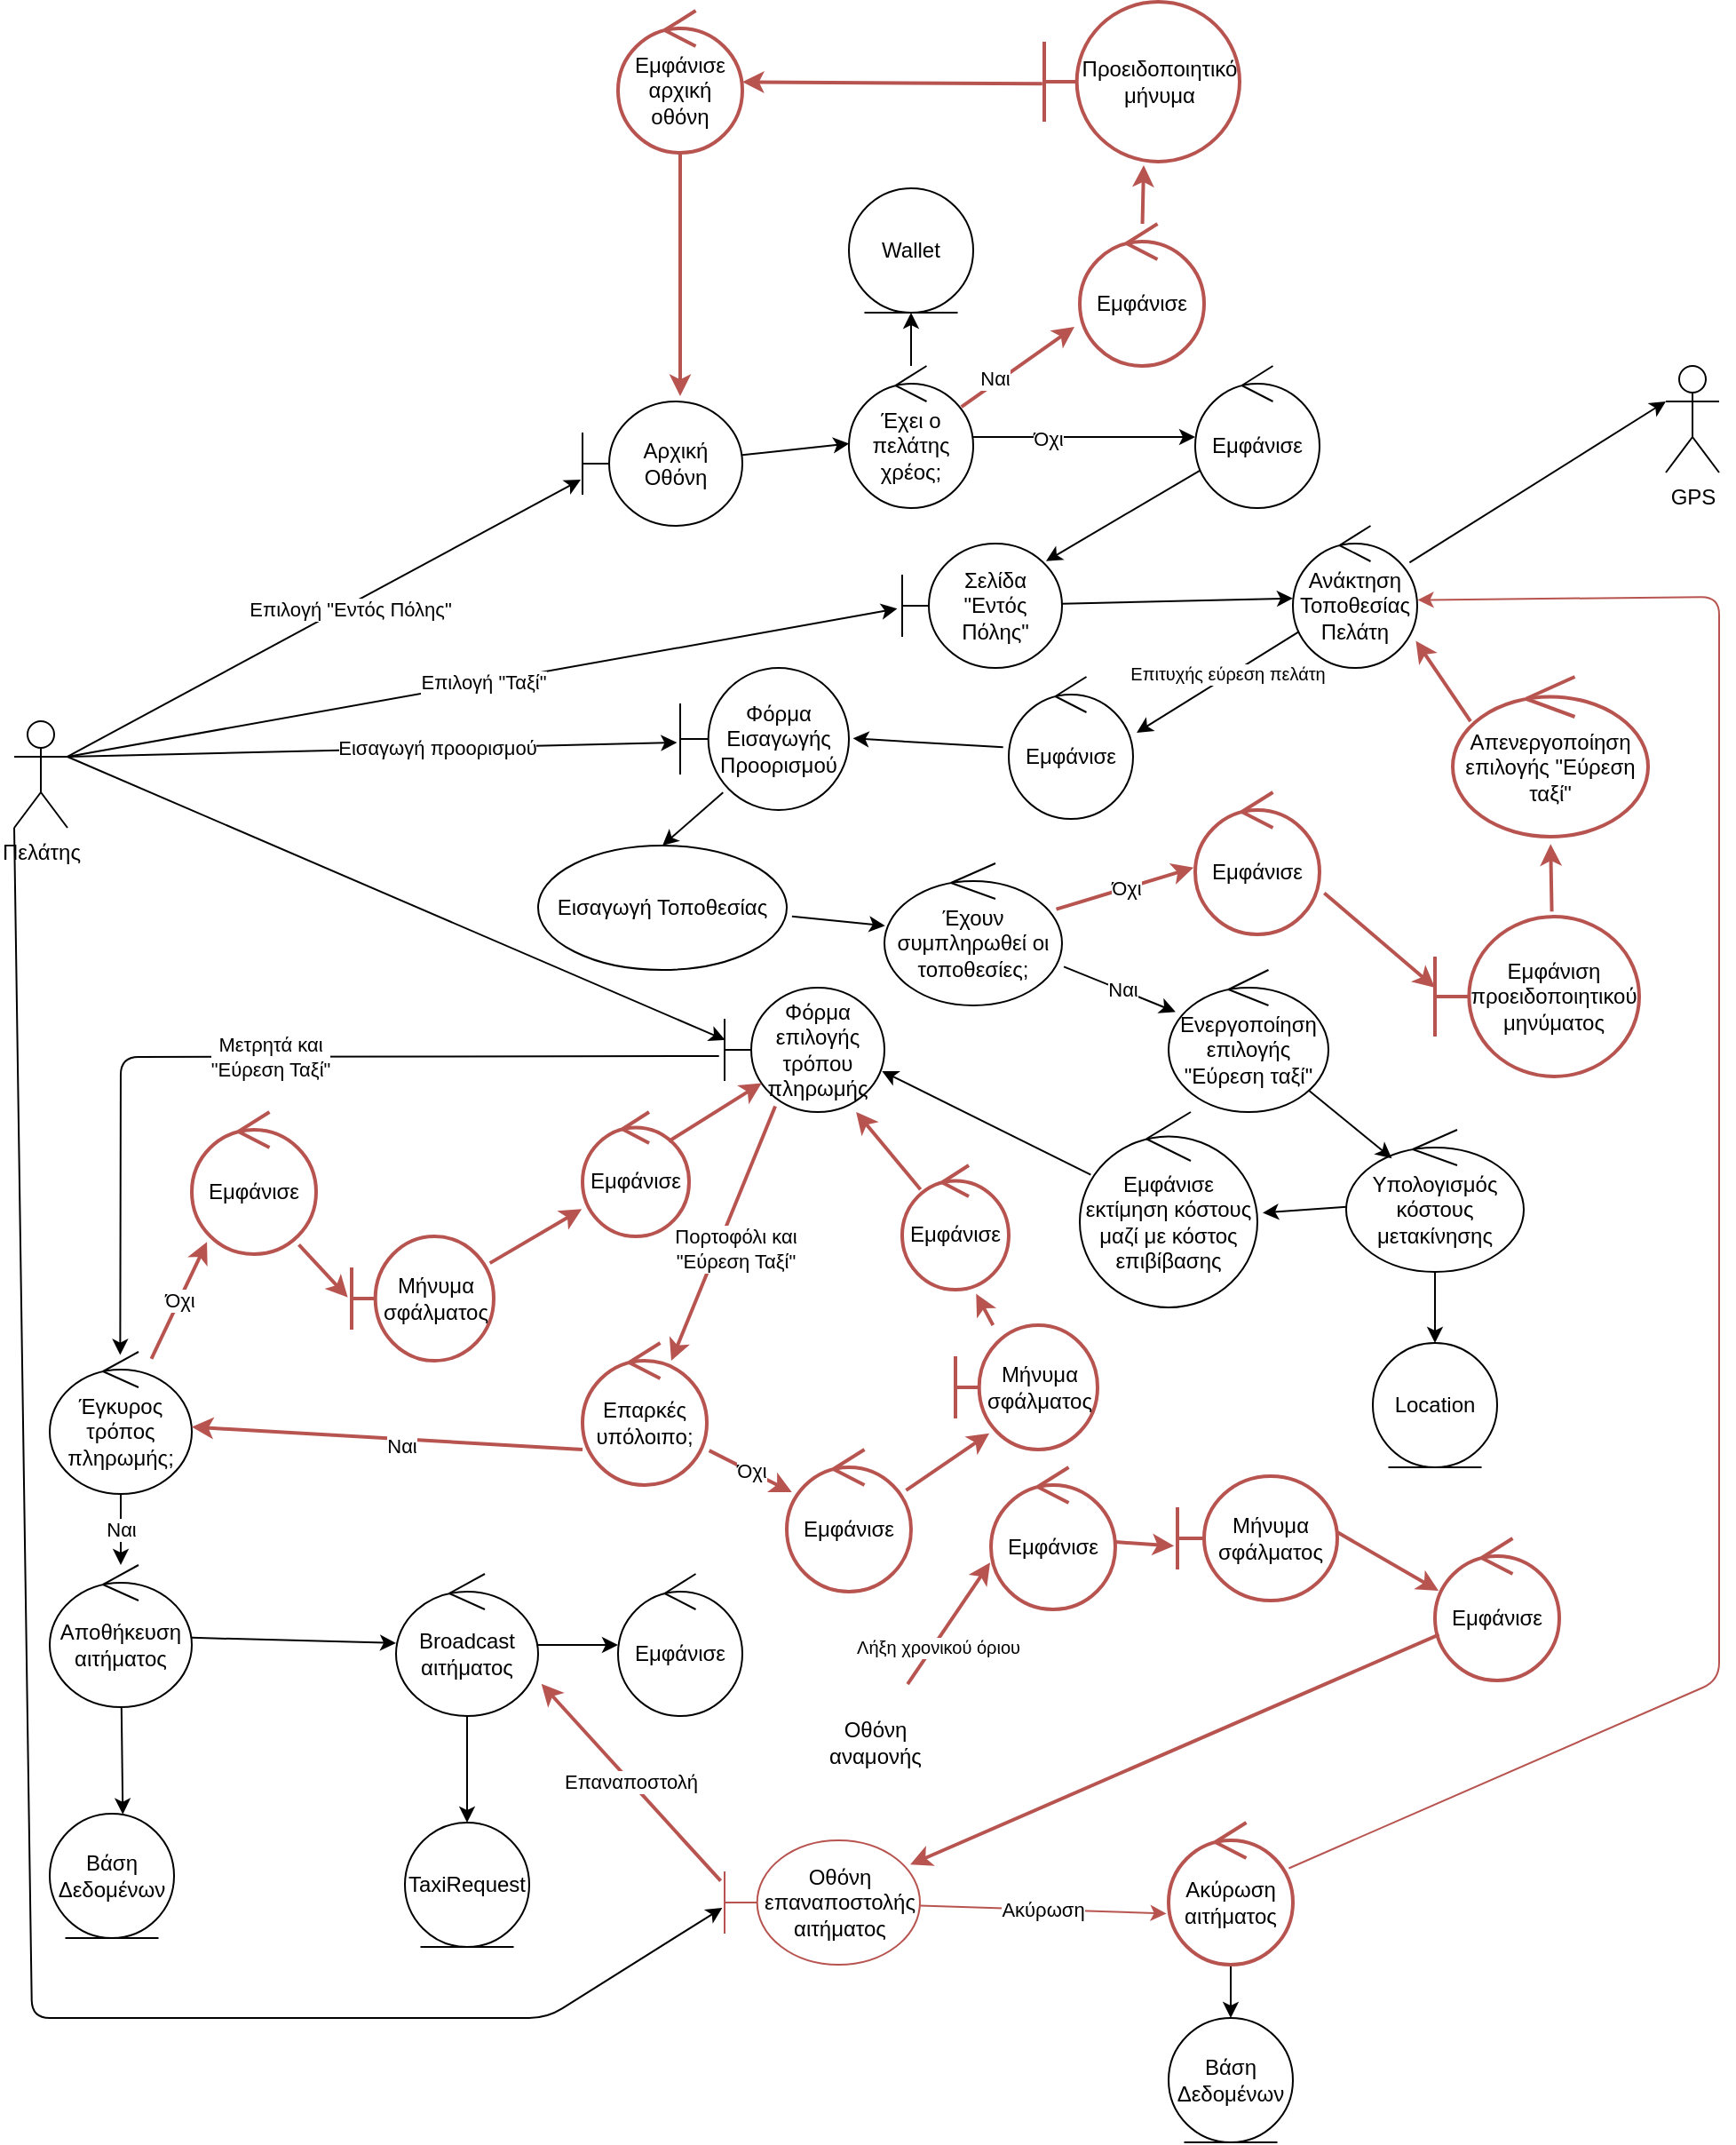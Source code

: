 <mxfile>
    <diagram id="-z3Yh579_QSOd7VFaLvF" name="Page-1">
        <mxGraphModel dx="818" dy="786" grid="1" gridSize="10" guides="1" tooltips="1" connect="1" arrows="1" fold="1" page="1" pageScale="1" pageWidth="850" pageHeight="1100" math="0" shadow="0">
            <root>
                <mxCell id="0"/>
                <mxCell id="1" parent="0"/>
                <mxCell id="4" style="edgeStyle=none;html=1;exitX=1;exitY=0.333;exitDx=0;exitDy=0;exitPerimeter=0;entryX=-0.011;entryY=0.629;entryDx=0;entryDy=0;entryPerimeter=0;" parent="1" source="2" target="3" edge="1">
                    <mxGeometry relative="1" as="geometry"/>
                </mxCell>
                <mxCell id="5" value="Επιλογή &quot;Εντός Πόλης&quot;" style="edgeLabel;html=1;align=center;verticalAlign=middle;resizable=0;points=[];" parent="4" vertex="1" connectable="0">
                    <mxGeometry x="0.09" y="-2" relative="1" as="geometry">
                        <mxPoint as="offset"/>
                    </mxGeometry>
                </mxCell>
                <mxCell id="12" value="Επιλογή &quot;Ταξί&quot;" style="edgeStyle=none;html=1;exitX=1;exitY=0.333;exitDx=0;exitDy=0;exitPerimeter=0;entryX=-0.031;entryY=0.524;entryDx=0;entryDy=0;entryPerimeter=0;" parent="1" source="2" target="10" edge="1">
                    <mxGeometry relative="1" as="geometry"/>
                </mxCell>
                <mxCell id="26" style="edgeStyle=none;html=1;exitX=1;exitY=0.333;exitDx=0;exitDy=0;exitPerimeter=0;entryX=-0.019;entryY=0.525;entryDx=0;entryDy=0;entryPerimeter=0;" parent="1" source="2" target="24" edge="1">
                    <mxGeometry relative="1" as="geometry"/>
                </mxCell>
                <mxCell id="27" value="Εισαγωγή προορισμού" style="edgeLabel;html=1;align=center;verticalAlign=middle;resizable=0;points=[];" parent="26" vertex="1" connectable="0">
                    <mxGeometry x="0.213" relative="1" as="geometry">
                        <mxPoint as="offset"/>
                    </mxGeometry>
                </mxCell>
                <mxCell id="49" value="" style="edgeStyle=none;html=1;exitX=1;exitY=0.333;exitDx=0;exitDy=0;exitPerimeter=0;entryX=0.004;entryY=0.421;entryDx=0;entryDy=0;entryPerimeter=0;" parent="1" source="2" target="42" edge="1">
                    <mxGeometry relative="1" as="geometry"/>
                </mxCell>
                <mxCell id="113" style="edgeStyle=none;html=1;exitX=0;exitY=1;exitDx=0;exitDy=0;exitPerimeter=0;entryX=-0.012;entryY=0.543;entryDx=0;entryDy=0;entryPerimeter=0;strokeWidth=1;" parent="1" source="2" target="111" edge="1">
                    <mxGeometry relative="1" as="geometry">
                        <Array as="points">
                            <mxPoint x="60" y="1190"/>
                            <mxPoint x="210" y="1190"/>
                            <mxPoint x="350" y="1190"/>
                        </Array>
                    </mxGeometry>
                </mxCell>
                <mxCell id="2" value="Πελάτης" style="shape=umlActor;verticalLabelPosition=bottom;verticalAlign=top;html=1;" parent="1" vertex="1">
                    <mxGeometry x="50" y="460" width="30" height="60" as="geometry"/>
                </mxCell>
                <mxCell id="7" value="" style="edgeStyle=none;html=1;" parent="1" source="3" target="6" edge="1">
                    <mxGeometry relative="1" as="geometry"/>
                </mxCell>
                <mxCell id="3" value="Αρχική Οθόνη" style="shape=umlBoundary;whiteSpace=wrap;html=1;" parent="1" vertex="1">
                    <mxGeometry x="370" y="280" width="90" height="70" as="geometry"/>
                </mxCell>
                <mxCell id="9" value="" style="edgeStyle=none;html=1;" parent="1" source="6" target="8" edge="1">
                    <mxGeometry relative="1" as="geometry"/>
                </mxCell>
                <mxCell id="69" value="Όχι" style="edgeLabel;html=1;align=center;verticalAlign=middle;resizable=0;points=[];" parent="9" vertex="1" connectable="0">
                    <mxGeometry x="-0.329" y="-1" relative="1" as="geometry">
                        <mxPoint as="offset"/>
                    </mxGeometry>
                </mxCell>
                <mxCell id="16" style="edgeStyle=none;html=1;entryX=0.5;entryY=1;entryDx=0;entryDy=0;" parent="1" source="6" target="15" edge="1">
                    <mxGeometry relative="1" as="geometry"/>
                </mxCell>
                <mxCell id="71" style="edgeStyle=none;html=1;fillColor=#f8cecc;strokeColor=#b85450;strokeWidth=2;entryX=-0.043;entryY=0.725;entryDx=0;entryDy=0;entryPerimeter=0;exitX=0.905;exitY=0.288;exitDx=0;exitDy=0;exitPerimeter=0;" parent="1" source="6" target="134" edge="1">
                    <mxGeometry relative="1" as="geometry">
                        <mxPoint x="677" y="249" as="targetPoint"/>
                    </mxGeometry>
                </mxCell>
                <mxCell id="76" value="Ναι" style="edgeLabel;html=1;align=center;verticalAlign=middle;resizable=0;points=[];" parent="71" vertex="1" connectable="0">
                    <mxGeometry x="-0.605" y="-2" relative="1" as="geometry">
                        <mxPoint x="5" y="-9" as="offset"/>
                    </mxGeometry>
                </mxCell>
                <mxCell id="6" value="Έχει ο πελάτης χρέος;" style="ellipse;shape=umlControl;whiteSpace=wrap;html=1;" parent="1" vertex="1">
                    <mxGeometry x="520" y="260" width="70" height="80" as="geometry"/>
                </mxCell>
                <mxCell id="11" style="edgeStyle=none;html=1;entryX=0.9;entryY=0.141;entryDx=0;entryDy=0;entryPerimeter=0;" parent="1" source="8" target="10" edge="1">
                    <mxGeometry relative="1" as="geometry"/>
                </mxCell>
                <mxCell id="8" value="Εμφάνισε" style="ellipse;shape=umlControl;whiteSpace=wrap;html=1;" parent="1" vertex="1">
                    <mxGeometry x="715" y="260" width="70" height="80" as="geometry"/>
                </mxCell>
                <mxCell id="18" value="" style="edgeStyle=none;html=1;" parent="1" source="10" target="17" edge="1">
                    <mxGeometry relative="1" as="geometry"/>
                </mxCell>
                <mxCell id="10" value="Σελίδα &quot;Εντός Πόλης&quot;" style="shape=umlBoundary;whiteSpace=wrap;html=1;" parent="1" vertex="1">
                    <mxGeometry x="550" y="360" width="90" height="70" as="geometry"/>
                </mxCell>
                <mxCell id="15" value="Wallet" style="ellipse;shape=umlEntity;whiteSpace=wrap;html=1;" parent="1" vertex="1">
                    <mxGeometry x="520" y="160" width="70" height="70" as="geometry"/>
                </mxCell>
                <mxCell id="21" style="edgeStyle=none;html=1;entryX=0;entryY=0.333;entryDx=0;entryDy=0;entryPerimeter=0;" parent="1" source="17" target="19" edge="1">
                    <mxGeometry relative="1" as="geometry"/>
                </mxCell>
                <mxCell id="23" value="" style="edgeStyle=none;html=1;entryX=1.029;entryY=0.393;entryDx=0;entryDy=0;entryPerimeter=0;" parent="1" source="17" target="22" edge="1">
                    <mxGeometry relative="1" as="geometry"/>
                </mxCell>
                <mxCell id="143" value="Επιτυχής εύρεση πελάτη" style="edgeLabel;html=1;align=center;verticalAlign=middle;resizable=0;points=[];fontSize=10;" parent="23" vertex="1" connectable="0">
                    <mxGeometry x="-0.115" y="-2" relative="1" as="geometry">
                        <mxPoint as="offset"/>
                    </mxGeometry>
                </mxCell>
                <mxCell id="17" value="Ανάκτηση Τοποθεσίας Πελάτη" style="ellipse;shape=umlControl;whiteSpace=wrap;html=1;" parent="1" vertex="1">
                    <mxGeometry x="770" y="350" width="70" height="80" as="geometry"/>
                </mxCell>
                <mxCell id="19" value="GPS" style="shape=umlActor;verticalLabelPosition=bottom;verticalAlign=top;html=1;" parent="1" vertex="1">
                    <mxGeometry x="980" y="260" width="30" height="60" as="geometry"/>
                </mxCell>
                <mxCell id="25" style="edgeStyle=none;html=1;entryX=1.024;entryY=0.496;entryDx=0;entryDy=0;entryPerimeter=0;exitX=-0.045;exitY=0.496;exitDx=0;exitDy=0;exitPerimeter=0;" parent="1" source="22" target="24" edge="1">
                    <mxGeometry relative="1" as="geometry">
                        <mxPoint x="610" y="475" as="sourcePoint"/>
                        <mxPoint x="540" y="475" as="targetPoint"/>
                    </mxGeometry>
                </mxCell>
                <mxCell id="22" value="Εμφάνισε" style="ellipse;shape=umlControl;whiteSpace=wrap;html=1;" parent="1" vertex="1">
                    <mxGeometry x="610" y="435" width="70" height="80" as="geometry"/>
                </mxCell>
                <mxCell id="30" style="edgeStyle=none;html=1;entryX=0.5;entryY=0;entryDx=0;entryDy=0;exitX=0.254;exitY=0.876;exitDx=0;exitDy=0;exitPerimeter=0;" parent="1" source="24" target="28" edge="1">
                    <mxGeometry relative="1" as="geometry"/>
                </mxCell>
                <mxCell id="24" value="Φόρμα Εισαγωγής Προορισμού" style="shape=umlBoundary;whiteSpace=wrap;html=1;" parent="1" vertex="1">
                    <mxGeometry x="425" y="430" width="95" height="80" as="geometry"/>
                </mxCell>
                <mxCell id="46" value="" style="edgeStyle=none;html=1;exitX=1.021;exitY=0.569;exitDx=0;exitDy=0;exitPerimeter=0;" parent="1" source="28" target="31" edge="1">
                    <mxGeometry relative="1" as="geometry">
                        <mxPoint x="490" y="570" as="sourcePoint"/>
                    </mxGeometry>
                </mxCell>
                <mxCell id="28" value="Εισαγωγή Τοποθεσίας" style="ellipse;whiteSpace=wrap;html=1;" parent="1" vertex="1">
                    <mxGeometry x="345" y="530" width="140" height="70" as="geometry"/>
                </mxCell>
                <mxCell id="81" value="" style="edgeStyle=none;html=1;strokeWidth=1;exitX=1.01;exitY=0.727;exitDx=0;exitDy=0;exitPerimeter=0;" parent="1" source="31" target="80" edge="1">
                    <mxGeometry relative="1" as="geometry"/>
                </mxCell>
                <mxCell id="82" value="Ναι" style="edgeLabel;html=1;align=center;verticalAlign=middle;resizable=0;points=[];" parent="81" vertex="1" connectable="0">
                    <mxGeometry x="-0.479" y="-1" relative="1" as="geometry">
                        <mxPoint x="17" y="5" as="offset"/>
                    </mxGeometry>
                </mxCell>
                <mxCell id="90" value="Όχι" style="edgeStyle=none;html=1;strokeWidth=2;fillColor=#f8cecc;strokeColor=#b85450;entryX=-0.013;entryY=0.53;entryDx=0;entryDy=0;entryPerimeter=0;" parent="1" source="31" target="138" edge="1">
                    <mxGeometry relative="1" as="geometry">
                        <mxPoint x="730" y="580" as="targetPoint"/>
                    </mxGeometry>
                </mxCell>
                <mxCell id="31" value="Έχουν συμπληρωθεί οι τοποθεσίες;" style="ellipse;shape=umlControl;whiteSpace=wrap;html=1;" parent="1" vertex="1">
                    <mxGeometry x="540" y="540" width="100" height="80" as="geometry"/>
                </mxCell>
                <mxCell id="36" value="" style="edgeStyle=none;html=1;" parent="1" source="33" target="35" edge="1">
                    <mxGeometry relative="1" as="geometry"/>
                </mxCell>
                <mxCell id="41" style="edgeStyle=none;html=1;entryX=1.03;entryY=0.516;entryDx=0;entryDy=0;entryPerimeter=0;" parent="1" source="33" target="40" edge="1">
                    <mxGeometry relative="1" as="geometry"/>
                </mxCell>
                <mxCell id="33" value="Υπολογισμός κόστους μετακίνησης" style="ellipse;shape=umlControl;whiteSpace=wrap;html=1;" parent="1" vertex="1">
                    <mxGeometry x="800" y="690" width="100" height="80" as="geometry"/>
                </mxCell>
                <mxCell id="35" value="Location" style="ellipse;shape=umlEntity;whiteSpace=wrap;html=1;" parent="1" vertex="1">
                    <mxGeometry x="815" y="810" width="70" height="70" as="geometry"/>
                </mxCell>
                <mxCell id="86" value="" style="edgeStyle=none;html=1;strokeWidth=1;entryX=0.985;entryY=0.671;entryDx=0;entryDy=0;entryPerimeter=0;exitX=0.062;exitY=0.321;exitDx=0;exitDy=0;exitPerimeter=0;" parent="1" source="40" target="42" edge="1">
                    <mxGeometry relative="1" as="geometry">
                        <mxPoint x="635.989" y="698.593" as="targetPoint"/>
                    </mxGeometry>
                </mxCell>
                <mxCell id="40" value="Εμφάνισε εκτίμηση κόστους&lt;br&gt;μαζί με κόστος επιβίβασης" style="ellipse;shape=umlControl;whiteSpace=wrap;html=1;" parent="1" vertex="1">
                    <mxGeometry x="650" y="680" width="100" height="110" as="geometry"/>
                </mxCell>
                <mxCell id="51" value="Μετρητά και &lt;br&gt;&quot;Εύρεση Ταξί&quot;" style="edgeStyle=none;html=1;entryX=0.496;entryY=0.022;entryDx=0;entryDy=0;entryPerimeter=0;exitX=-0.035;exitY=0.55;exitDx=0;exitDy=0;exitPerimeter=0;" parent="1" source="42" target="57" edge="1">
                    <mxGeometry relative="1" as="geometry">
                        <mxPoint x="370" y="820" as="targetPoint"/>
                        <Array as="points">
                            <mxPoint x="110" y="649"/>
                        </Array>
                    </mxGeometry>
                </mxCell>
                <mxCell id="97" style="edgeStyle=none;html=1;entryX=0.714;entryY=0.125;entryDx=0;entryDy=0;entryPerimeter=0;strokeWidth=2;fillColor=#f8cecc;strokeColor=#b85450;exitX=0.317;exitY=0.954;exitDx=0;exitDy=0;exitPerimeter=0;" parent="1" source="42" target="96" edge="1">
                    <mxGeometry relative="1" as="geometry"/>
                </mxCell>
                <mxCell id="98" value="Πορτοφόλι και&lt;br&gt;&quot;Εύρεση Ταξί&quot;" style="edgeLabel;html=1;align=center;verticalAlign=middle;resizable=0;points=[];" parent="97" vertex="1" connectable="0">
                    <mxGeometry x="-0.432" y="-3" relative="1" as="geometry">
                        <mxPoint x="-3" y="40" as="offset"/>
                    </mxGeometry>
                </mxCell>
                <mxCell id="42" value="Φόρμα επιλογής τρόπου πληρωμής" style="shape=umlBoundary;whiteSpace=wrap;html=1;" parent="1" vertex="1">
                    <mxGeometry x="450" y="610" width="90" height="70" as="geometry"/>
                </mxCell>
                <mxCell id="60" value="Ναι" style="edgeStyle=none;html=1;" parent="1" source="57" target="59" edge="1">
                    <mxGeometry relative="1" as="geometry"/>
                </mxCell>
                <mxCell id="93" value="Όχι" style="edgeStyle=none;html=1;strokeWidth=2;fillColor=#f8cecc;strokeColor=#b85450;entryX=0.122;entryY=0.914;entryDx=0;entryDy=0;entryPerimeter=0;" parent="1" source="57" edge="1" target="154">
                    <mxGeometry relative="1" as="geometry">
                        <mxPoint x="240.268" y="796.759" as="targetPoint"/>
                    </mxGeometry>
                </mxCell>
                <mxCell id="57" value="Έγκυρος τρόπος πληρωμής;" style="ellipse;shape=umlControl;whiteSpace=wrap;html=1;" parent="1" vertex="1">
                    <mxGeometry x="70" y="815" width="80" height="80" as="geometry"/>
                </mxCell>
                <mxCell id="62" value="" style="edgeStyle=none;html=1;entryX=0.588;entryY=0.005;entryDx=0;entryDy=0;entryPerimeter=0;" parent="1" source="59" target="159" edge="1">
                    <mxGeometry relative="1" as="geometry">
                        <mxPoint x="68.276" y="1085" as="targetPoint"/>
                    </mxGeometry>
                </mxCell>
                <mxCell id="64" value="" style="edgeStyle=none;html=1;" parent="1" source="59" target="63" edge="1">
                    <mxGeometry relative="1" as="geometry"/>
                </mxCell>
                <mxCell id="59" value="Αποθήκευση αιτήματος" style="ellipse;shape=umlControl;whiteSpace=wrap;html=1;" parent="1" vertex="1">
                    <mxGeometry x="70" y="935" width="80" height="80" as="geometry"/>
                </mxCell>
                <mxCell id="66" value="" style="edgeStyle=none;html=1;entryX=0.5;entryY=0;entryDx=0;entryDy=0;" parent="1" source="63" target="77" edge="1">
                    <mxGeometry relative="1" as="geometry">
                        <mxPoint x="670" y="900.0" as="targetPoint"/>
                    </mxGeometry>
                </mxCell>
                <mxCell id="68" value="" style="edgeStyle=none;html=1;" parent="1" source="63" target="67" edge="1">
                    <mxGeometry relative="1" as="geometry"/>
                </mxCell>
                <mxCell id="63" value="Broadcast αιτήματος" style="ellipse;shape=umlControl;whiteSpace=wrap;html=1;" parent="1" vertex="1">
                    <mxGeometry x="265" y="940" width="80" height="80" as="geometry"/>
                </mxCell>
                <mxCell id="106" value="" style="edgeStyle=none;html=1;strokeWidth=2;fillColor=#f8cecc;strokeColor=#b85450;entryX=-0.007;entryY=0.671;entryDx=0;entryDy=0;entryPerimeter=0;startArrow=none;exitX=0.755;exitY=0.029;exitDx=0;exitDy=0;exitPerimeter=0;" parent="1" source="169" target="105" edge="1">
                    <mxGeometry relative="1" as="geometry">
                        <mxPoint x="530" y="990" as="sourcePoint"/>
                        <mxPoint x="510.0" y="980" as="targetPoint"/>
                    </mxGeometry>
                </mxCell>
                <mxCell id="172" value="Λήξη χρονικού όριου" style="edgeLabel;html=1;align=center;verticalAlign=middle;resizable=0;points=[];fontSize=10;" parent="106" vertex="1" connectable="0">
                    <mxGeometry x="-0.362" y="-1" relative="1" as="geometry">
                        <mxPoint x="1" as="offset"/>
                    </mxGeometry>
                </mxCell>
                <mxCell id="171" style="edgeStyle=none;html=1;entryX=0.191;entryY=0.371;entryDx=0;entryDy=0;entryPerimeter=0;strokeColor=#FFFFFF;strokeWidth=2;fontSize=10;" parent="1" source="67" target="169" edge="1">
                    <mxGeometry relative="1" as="geometry"/>
                </mxCell>
                <mxCell id="67" value="Εμφάνισε" style="ellipse;shape=umlControl;whiteSpace=wrap;html=1;" parent="1" vertex="1">
                    <mxGeometry x="390" y="940" width="70" height="80" as="geometry"/>
                </mxCell>
                <mxCell id="74" value="" style="edgeStyle=none;html=1;fillColor=#f8cecc;strokeColor=#b85450;strokeWidth=2;exitX=-0.01;exitY=0.513;exitDx=0;exitDy=0;exitPerimeter=0;" parent="1" source="129" target="73" edge="1">
                    <mxGeometry relative="1" as="geometry">
                        <mxPoint x="780" y="240" as="sourcePoint"/>
                    </mxGeometry>
                </mxCell>
                <mxCell id="164" style="edgeStyle=none;html=1;entryX=0.611;entryY=-0.043;entryDx=0;entryDy=0;entryPerimeter=0;strokeColor=#B85450;strokeWidth=2;fontSize=10;" parent="1" source="73" target="3" edge="1">
                    <mxGeometry relative="1" as="geometry"/>
                </mxCell>
                <mxCell id="73" value="Εμφάνισε αρχική οθόνη" style="ellipse;shape=umlControl;whiteSpace=wrap;html=1;fillColor=none;strokeColor=#b85450;strokeWidth=2;" parent="1" vertex="1">
                    <mxGeometry x="390" y="60" width="70" height="80" as="geometry"/>
                </mxCell>
                <mxCell id="77" value="TaxiRequest" style="ellipse;shape=umlEntity;whiteSpace=wrap;html=1;" parent="1" vertex="1">
                    <mxGeometry x="270" y="1080" width="70" height="70" as="geometry"/>
                </mxCell>
                <mxCell id="88" style="edgeStyle=none;html=1;entryX=0.257;entryY=0.201;entryDx=0;entryDy=0;entryPerimeter=0;strokeWidth=1;" parent="1" source="80" target="33" edge="1">
                    <mxGeometry relative="1" as="geometry"/>
                </mxCell>
                <mxCell id="80" value="Ενεργοποίηση επιλογής &quot;Εύρεση ταξί&quot;" style="ellipse;shape=umlControl;whiteSpace=wrap;html=1;" parent="1" vertex="1">
                    <mxGeometry x="700" y="600" width="90" height="80" as="geometry"/>
                </mxCell>
                <mxCell id="91" style="edgeStyle=none;html=1;entryX=0.989;entryY=0.809;entryDx=0;entryDy=0;entryPerimeter=0;strokeWidth=2;fillColor=#f8cecc;strokeColor=#b85450;exitX=0.091;exitY=0.278;exitDx=0;exitDy=0;exitPerimeter=0;" parent="1" source="89" target="17" edge="1">
                    <mxGeometry relative="1" as="geometry"/>
                </mxCell>
                <mxCell id="89" value="Απενεργοποίηση επιλογής &quot;Εύρεση ταξί&quot;" style="ellipse;shape=umlControl;whiteSpace=wrap;html=1;fillColor=none;strokeColor=#b85450;strokeWidth=2;" parent="1" vertex="1">
                    <mxGeometry x="860" y="435" width="110" height="90" as="geometry"/>
                </mxCell>
                <mxCell id="99" style="edgeStyle=none;html=1;strokeWidth=2;fillColor=#f8cecc;strokeColor=#b85450;exitX=0;exitY=0.75;exitDx=0;exitDy=0;exitPerimeter=0;" parent="1" source="96" target="57" edge="1">
                    <mxGeometry relative="1" as="geometry"/>
                </mxCell>
                <mxCell id="100" value="Ναι" style="edgeLabel;html=1;align=center;verticalAlign=middle;resizable=0;points=[];" parent="99" vertex="1" connectable="0">
                    <mxGeometry x="-0.245" y="-5" relative="1" as="geometry">
                        <mxPoint x="-20" y="8" as="offset"/>
                    </mxGeometry>
                </mxCell>
                <mxCell id="102" value="Όχι" style="edgeStyle=none;html=1;strokeWidth=2;fillColor=#f8cecc;strokeColor=#b85450;exitX=1.019;exitY=0.757;exitDx=0;exitDy=0;exitPerimeter=0;" parent="1" source="96" target="101" edge="1">
                    <mxGeometry relative="1" as="geometry"/>
                </mxCell>
                <mxCell id="96" value="Επαρκές υπόλοιπο;" style="ellipse;shape=umlControl;whiteSpace=wrap;html=1;fillColor=none;strokeColor=#b85450;strokeWidth=2;" parent="1" vertex="1">
                    <mxGeometry x="370" y="810" width="70" height="80" as="geometry"/>
                </mxCell>
                <mxCell id="103" style="edgeStyle=none;html=1;strokeWidth=2;fillColor=#f8cecc;strokeColor=#b85450;exitX=0.172;exitY=0.195;exitDx=0;exitDy=0;exitPerimeter=0;" parent="1" source="150" target="42" edge="1">
                    <mxGeometry relative="1" as="geometry">
                        <mxPoint x="539" y="754" as="sourcePoint"/>
                    </mxGeometry>
                </mxCell>
                <mxCell id="149" style="edgeStyle=none;html=1;strokeColor=#B85450;fontSize=10;exitX=0.96;exitY=0.287;exitDx=0;exitDy=0;exitPerimeter=0;entryX=0.238;entryY=0.87;entryDx=0;entryDy=0;entryPerimeter=0;strokeWidth=2;" parent="1" source="101" target="146" edge="1">
                    <mxGeometry relative="1" as="geometry"/>
                </mxCell>
                <mxCell id="101" value="Εμφάνισε" style="ellipse;shape=umlControl;whiteSpace=wrap;html=1;fillColor=none;strokeColor=#b85450;strokeWidth=2;" parent="1" vertex="1">
                    <mxGeometry x="485" y="870" width="70" height="80" as="geometry"/>
                </mxCell>
                <mxCell id="161" style="edgeStyle=none;html=1;strokeColor=#B85450;strokeWidth=2;fontSize=10;entryX=-0.021;entryY=0.561;entryDx=0;entryDy=0;entryPerimeter=0;" parent="1" source="105" target="167" edge="1">
                    <mxGeometry relative="1" as="geometry">
                        <mxPoint x="690" y="970" as="targetPoint"/>
                    </mxGeometry>
                </mxCell>
                <mxCell id="105" value="Εμφάνισε" style="ellipse;shape=umlControl;whiteSpace=wrap;html=1;fillColor=none;strokeColor=#b85450;strokeWidth=2;" parent="1" vertex="1">
                    <mxGeometry x="600" y="880" width="70" height="80" as="geometry"/>
                </mxCell>
                <mxCell id="163" style="edgeStyle=none;html=1;entryX=0.95;entryY=0.195;entryDx=0;entryDy=0;entryPerimeter=0;strokeColor=#B85450;strokeWidth=2;fontSize=10;" parent="1" source="109" target="111" edge="1">
                    <mxGeometry relative="1" as="geometry"/>
                </mxCell>
                <mxCell id="109" value="Εμφάνισε" style="ellipse;shape=umlControl;whiteSpace=wrap;html=1;fillColor=none;strokeColor=#b85450;strokeWidth=2;" parent="1" vertex="1">
                    <mxGeometry x="850" y="920" width="70" height="80" as="geometry"/>
                </mxCell>
                <mxCell id="114" value="Επαναποστολή" style="edgeStyle=none;html=1;entryX=1.023;entryY=0.774;entryDx=0;entryDy=0;entryPerimeter=0;strokeWidth=2;exitX=-0.02;exitY=0.326;exitDx=0;exitDy=0;exitPerimeter=0;strokeColor=#B85450;" parent="1" source="111" target="63" edge="1">
                    <mxGeometry relative="1" as="geometry">
                        <mxPoint x="450" y="1093" as="sourcePoint"/>
                    </mxGeometry>
                </mxCell>
                <mxCell id="118" value="Ακύρωση" style="edgeStyle=none;html=1;entryX=-0.017;entryY=0.64;entryDx=0;entryDy=0;entryPerimeter=0;strokeWidth=1;strokeColor=#B85450;" parent="1" source="111" target="117" edge="1">
                    <mxGeometry relative="1" as="geometry"/>
                </mxCell>
                <mxCell id="111" value="Οθόνη επαναποστολής αιτήματος" style="shape=umlBoundary;whiteSpace=wrap;html=1;fillColor=none;strokeColor=#b85450;" parent="1" vertex="1">
                    <mxGeometry x="450" y="1090" width="110" height="70" as="geometry"/>
                </mxCell>
                <mxCell id="119" style="edgeStyle=none;html=1;entryX=1.004;entryY=0.522;entryDx=0;entryDy=0;entryPerimeter=0;strokeWidth=1;strokeColor=#B85450;" parent="1" source="117" target="17" edge="1">
                    <mxGeometry relative="1" as="geometry">
                        <Array as="points">
                            <mxPoint x="1010" y="1000"/>
                            <mxPoint x="1010" y="740"/>
                            <mxPoint x="1010" y="390"/>
                        </Array>
                    </mxGeometry>
                </mxCell>
                <mxCell id="126" value="" style="edgeStyle=none;html=1;strokeWidth=1;fontSize=24;" parent="1" source="117" target="124" edge="1">
                    <mxGeometry relative="1" as="geometry"/>
                </mxCell>
                <mxCell id="117" value="Ακύρωση αιτήματος" style="ellipse;shape=umlControl;whiteSpace=wrap;html=1;fillColor=none;strokeColor=#b85450;strokeWidth=2;" parent="1" vertex="1">
                    <mxGeometry x="700" y="1080" width="70" height="80" as="geometry"/>
                </mxCell>
                <mxCell id="129" value="Προειδοποιητικό&lt;br&gt;μήνυμα" style="shape=umlBoundary;whiteSpace=wrap;html=1;strokeColor=#B85450;strokeWidth=2;" parent="1" vertex="1">
                    <mxGeometry x="630" y="55" width="110" height="90" as="geometry"/>
                </mxCell>
                <mxCell id="124" value="Βάση Δεδομένων" style="ellipse;shape=umlEntity;whiteSpace=wrap;html=1;" parent="1" vertex="1">
                    <mxGeometry x="700" y="1190" width="70" height="70" as="geometry"/>
                </mxCell>
                <mxCell id="135" style="edgeStyle=none;html=1;entryX=0.509;entryY=1.022;entryDx=0;entryDy=0;entryPerimeter=0;strokeColor=#B85450;strokeWidth=2;" parent="1" source="134" target="129" edge="1">
                    <mxGeometry relative="1" as="geometry"/>
                </mxCell>
                <mxCell id="141" style="edgeStyle=none;html=1;entryX=0;entryY=0.444;entryDx=0;entryDy=0;entryPerimeter=0;strokeColor=#B85450;fontSize=10;strokeWidth=2;exitX=1.038;exitY=0.709;exitDx=0;exitDy=0;exitPerimeter=0;" parent="1" source="138" target="140" edge="1">
                    <mxGeometry relative="1" as="geometry"/>
                </mxCell>
                <mxCell id="134" value="Εμφάνισε" style="ellipse;shape=umlControl;whiteSpace=wrap;html=1;fillColor=none;strokeColor=#b85450;strokeWidth=2;" parent="1" vertex="1">
                    <mxGeometry x="650" y="180" width="70" height="80" as="geometry"/>
                </mxCell>
                <mxCell id="142" style="edgeStyle=none;html=1;entryX=0.501;entryY=1.046;entryDx=0;entryDy=0;entryPerimeter=0;strokeColor=#B85450;fontSize=10;strokeWidth=2;exitX=0.572;exitY=-0.032;exitDx=0;exitDy=0;exitPerimeter=0;" parent="1" source="140" target="89" edge="1">
                    <mxGeometry relative="1" as="geometry"/>
                </mxCell>
                <mxCell id="138" value="Εμφάνισε" style="ellipse;shape=umlControl;whiteSpace=wrap;html=1;fillColor=none;strokeColor=#b85450;strokeWidth=2;" parent="1" vertex="1">
                    <mxGeometry x="715" y="500" width="70" height="80" as="geometry"/>
                </mxCell>
                <mxCell id="140" value="Εμφάνιση προειδοποιητικού&lt;br&gt;μηνύματος" style="shape=umlBoundary;whiteSpace=wrap;html=1;strokeColor=#B85450;strokeWidth=2;" parent="1" vertex="1">
                    <mxGeometry x="850" y="570" width="115" height="90" as="geometry"/>
                </mxCell>
                <mxCell id="151" style="edgeStyle=none;html=1;strokeColor=#B85450;fontSize=10;strokeWidth=2;entryX=0.694;entryY=1.033;entryDx=0;entryDy=0;entryPerimeter=0;" parent="1" source="146" target="150" edge="1">
                    <mxGeometry relative="1" as="geometry"/>
                </mxCell>
                <mxCell id="146" value="Μήνυμα&lt;br&gt;σφάλματος" style="shape=umlBoundary;whiteSpace=wrap;html=1;strokeColor=#B85450;strokeWidth=2;" parent="1" vertex="1">
                    <mxGeometry x="580" y="800" width="80" height="70" as="geometry"/>
                </mxCell>
                <mxCell id="150" value="Εμφάνισε" style="ellipse;shape=umlControl;whiteSpace=wrap;html=1;fillColor=none;strokeColor=#b85450;strokeWidth=2;" parent="1" vertex="1">
                    <mxGeometry x="550" y="710" width="60" height="70" as="geometry"/>
                </mxCell>
                <mxCell id="153" style="edgeStyle=none;html=1;strokeColor=#B85450;fontSize=10;exitX=0.861;exitY=0.934;exitDx=0;exitDy=0;exitPerimeter=0;strokeWidth=2;entryX=-0.027;entryY=0.491;entryDx=0;entryDy=0;entryPerimeter=0;" parent="1" source="154" target="156" edge="1">
                    <mxGeometry relative="1" as="geometry">
                        <mxPoint x="240" y="780" as="targetPoint"/>
                    </mxGeometry>
                </mxCell>
                <mxCell id="154" value="Εμφάνισε" style="ellipse;shape=umlControl;whiteSpace=wrap;html=1;fillColor=none;strokeColor=#b85450;strokeWidth=2;" parent="1" vertex="1">
                    <mxGeometry x="150.0" y="680" width="70" height="80" as="geometry"/>
                </mxCell>
                <mxCell id="155" style="edgeStyle=none;html=1;strokeColor=#B85450;fontSize=10;exitX=0.973;exitY=0.215;exitDx=0;exitDy=0;exitPerimeter=0;strokeWidth=2;entryX=-0.007;entryY=0.781;entryDx=0;entryDy=0;entryPerimeter=0;" parent="1" source="156" target="157" edge="1">
                    <mxGeometry relative="1" as="geometry">
                        <mxPoint x="322" y="730" as="sourcePoint"/>
                        <mxPoint x="380" y="720" as="targetPoint"/>
                    </mxGeometry>
                </mxCell>
                <mxCell id="156" value="Μήνυμα&lt;br&gt;σφάλματος" style="shape=umlBoundary;whiteSpace=wrap;html=1;strokeColor=#B85450;strokeWidth=2;" parent="1" vertex="1">
                    <mxGeometry x="240" y="750" width="80" height="70" as="geometry"/>
                </mxCell>
                <mxCell id="158" style="edgeStyle=none;html=1;entryX=0.232;entryY=0.767;entryDx=0;entryDy=0;entryPerimeter=0;strokeColor=#B85450;fontSize=10;exitX=0.809;exitY=0.236;exitDx=0;exitDy=0;exitPerimeter=0;strokeWidth=2;" parent="1" source="157" target="42" edge="1">
                    <mxGeometry relative="1" as="geometry"/>
                </mxCell>
                <mxCell id="157" value="Εμφάνισε" style="ellipse;shape=umlControl;whiteSpace=wrap;html=1;fillColor=none;strokeColor=#b85450;strokeWidth=2;" parent="1" vertex="1">
                    <mxGeometry x="370" y="680" width="60" height="70" as="geometry"/>
                </mxCell>
                <mxCell id="159" value="Βάση Δεδομένων" style="ellipse;shape=umlEntity;whiteSpace=wrap;html=1;" parent="1" vertex="1">
                    <mxGeometry x="70" y="1075" width="70" height="70" as="geometry"/>
                </mxCell>
                <mxCell id="162" style="edgeStyle=none;html=1;entryX=0.029;entryY=0.369;entryDx=0;entryDy=0;entryPerimeter=0;strokeColor=#B85450;strokeWidth=2;fontSize=10;exitX=0.995;exitY=0.447;exitDx=0;exitDy=0;exitPerimeter=0;" parent="1" source="167" target="109" edge="1">
                    <mxGeometry relative="1" as="geometry">
                        <mxPoint x="775" y="939.963" as="sourcePoint"/>
                    </mxGeometry>
                </mxCell>
                <mxCell id="167" value="Μήνυμα σφάλματος" style="shape=umlBoundary;whiteSpace=wrap;html=1;strokeColor=#B85450;strokeWidth=2;" parent="1" vertex="1">
                    <mxGeometry x="705" y="885" width="90" height="70" as="geometry"/>
                </mxCell>
                <mxCell id="169" value="Οθόνη αναμονής" style="shape=umlBoundary;whiteSpace=wrap;html=1;fillColor=none;strokeColor=#FFFFFF;" parent="1" vertex="1">
                    <mxGeometry x="470" y="1000" width="110" height="70" as="geometry"/>
                </mxCell>
            </root>
        </mxGraphModel>
    </diagram>
</mxfile>